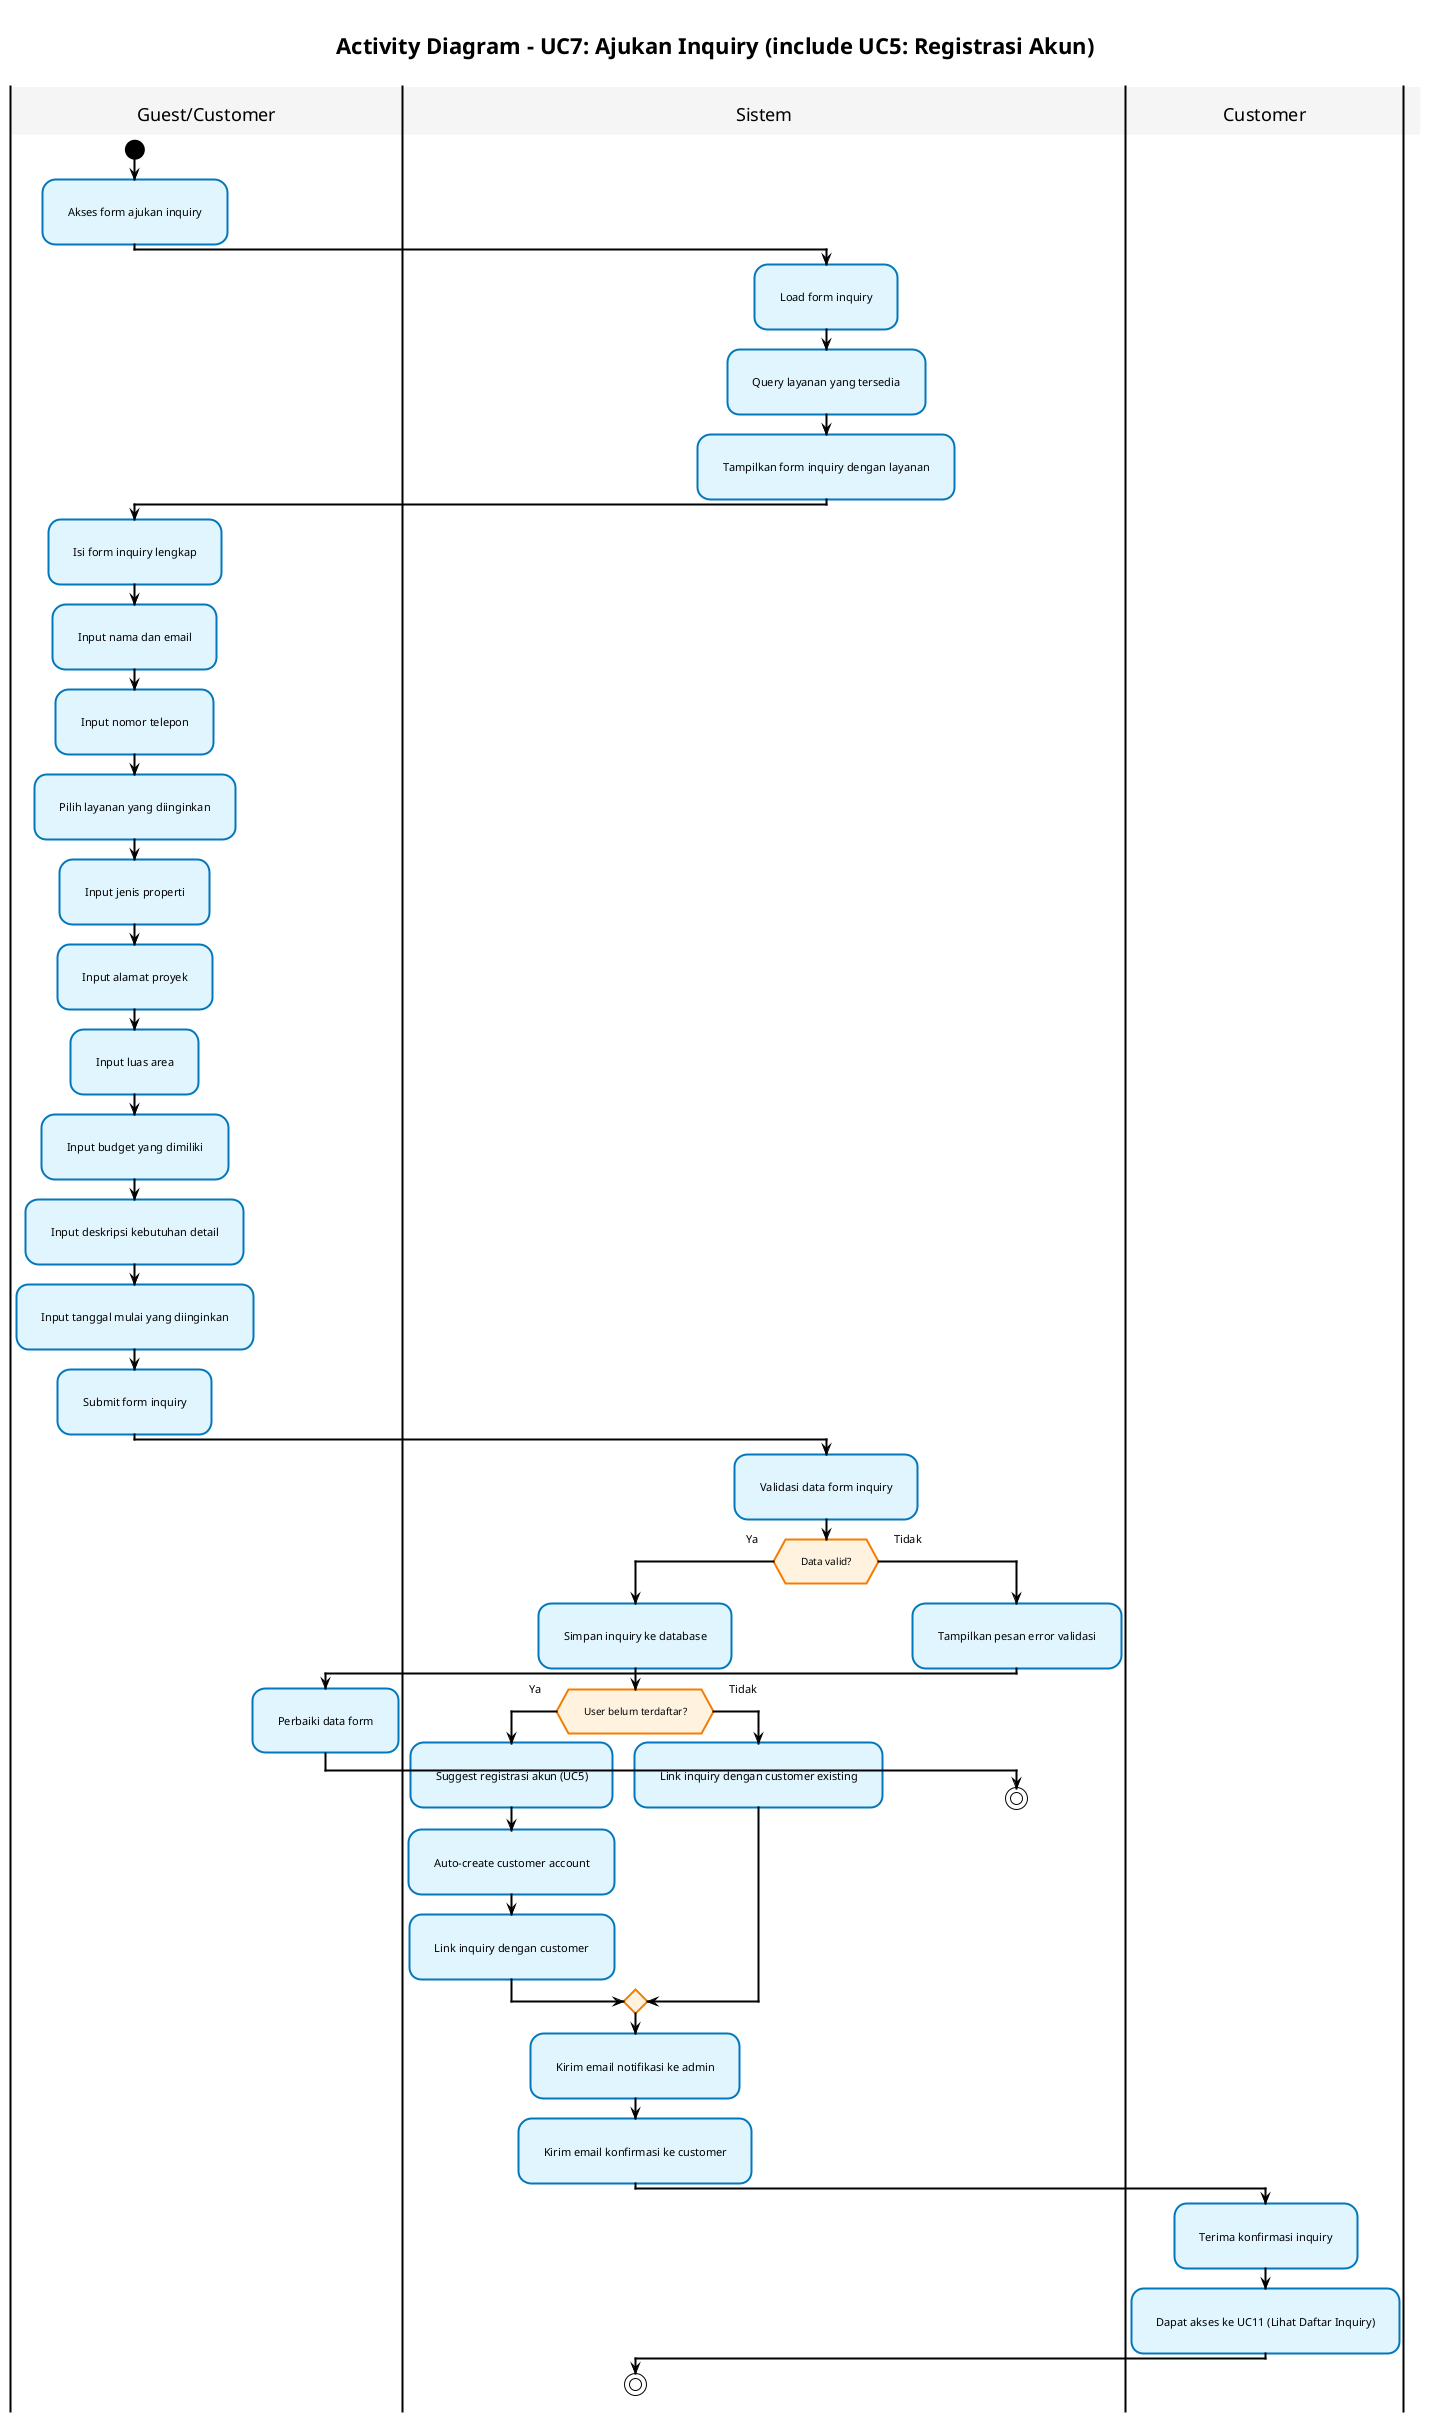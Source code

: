 @startuml

!theme plain
skinparam backgroundColor white
skinparam shadowing false
skinparam handwritten false

' Styling untuk swimlane yang rapi
skinparam activity {
    BackgroundColor #E1F5FE
    BorderColor #0277BD
    BorderThickness 2
    FontSize 11
}

skinparam activityDiamond {
    BackgroundColor #FFF3E0
    BorderColor #F57C00
    BorderThickness 2
    FontSize 10
}

skinparam activityStart {
    Color black
}

skinparam activityEnd {
    Color black
}

skinparam arrow {
    Color black
    Thickness 2
}

skinparam swimlane {
    BorderColor black
    BorderThickness 2
    TitleBackgroundColor #F5F5F5
}

skinparam linetype ortho
skinparam nodesep 60
skinparam ranksep 80
skinparam minlen 4
skinparam padding 15

title **Activity Diagram - UC7: Ajukan Inquiry (include UC5: Registrasi Akun)**

|Guest/Customer|
start
:Akses form ajukan inquiry;

|Sistem|
:Load form inquiry;
:Query layanan yang tersedia;
:Tampilkan form inquiry dengan layanan;

|Guest/Customer|
:Isi form inquiry lengkap;
:Input nama dan email;
:Input nomor telepon;
:Pilih layanan yang diinginkan;
:Input jenis properti;
:Input alamat proyek;
:Input luas area;
:Input budget yang dimiliki;
:Input deskripsi kebutuhan detail;
:Input tanggal mulai yang diinginkan;
:Submit form inquiry;

|Sistem|
:Validasi data form inquiry;
if (Data valid?) then (Ya)
  :Simpan inquiry ke database;
  if (User belum terdaftar?) then (Ya)
    :Suggest registrasi akun (UC5);
    :Auto-create customer account;
    :Link inquiry dengan customer;
  else (Tidak)
    :Link inquiry dengan customer existing;
  endif
  :Kirim email notifikasi ke admin;
  :Kirim email konfirmasi ke customer;

  |Customer|
  :Terima konfirmasi inquiry;
  :Dapat akses ke UC11 (Lihat Daftar Inquiry);

  |Sistem|
  stop
else (Tidak)
  :Tampilkan pesan error validasi;

  |Guest/Customer|
  :Perbaiki data form;

  |Sistem|
  stop
endif

@enduml
